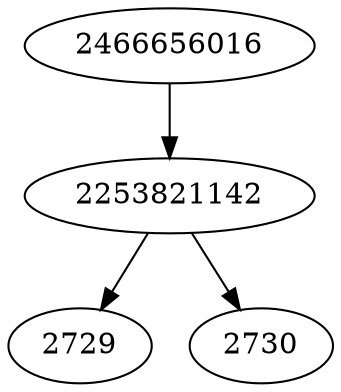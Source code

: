 strict digraph  {
2466656016;
2729;
2730;
2253821142;
2466656016 -> 2253821142;
2253821142 -> 2729;
2253821142 -> 2730;
}
